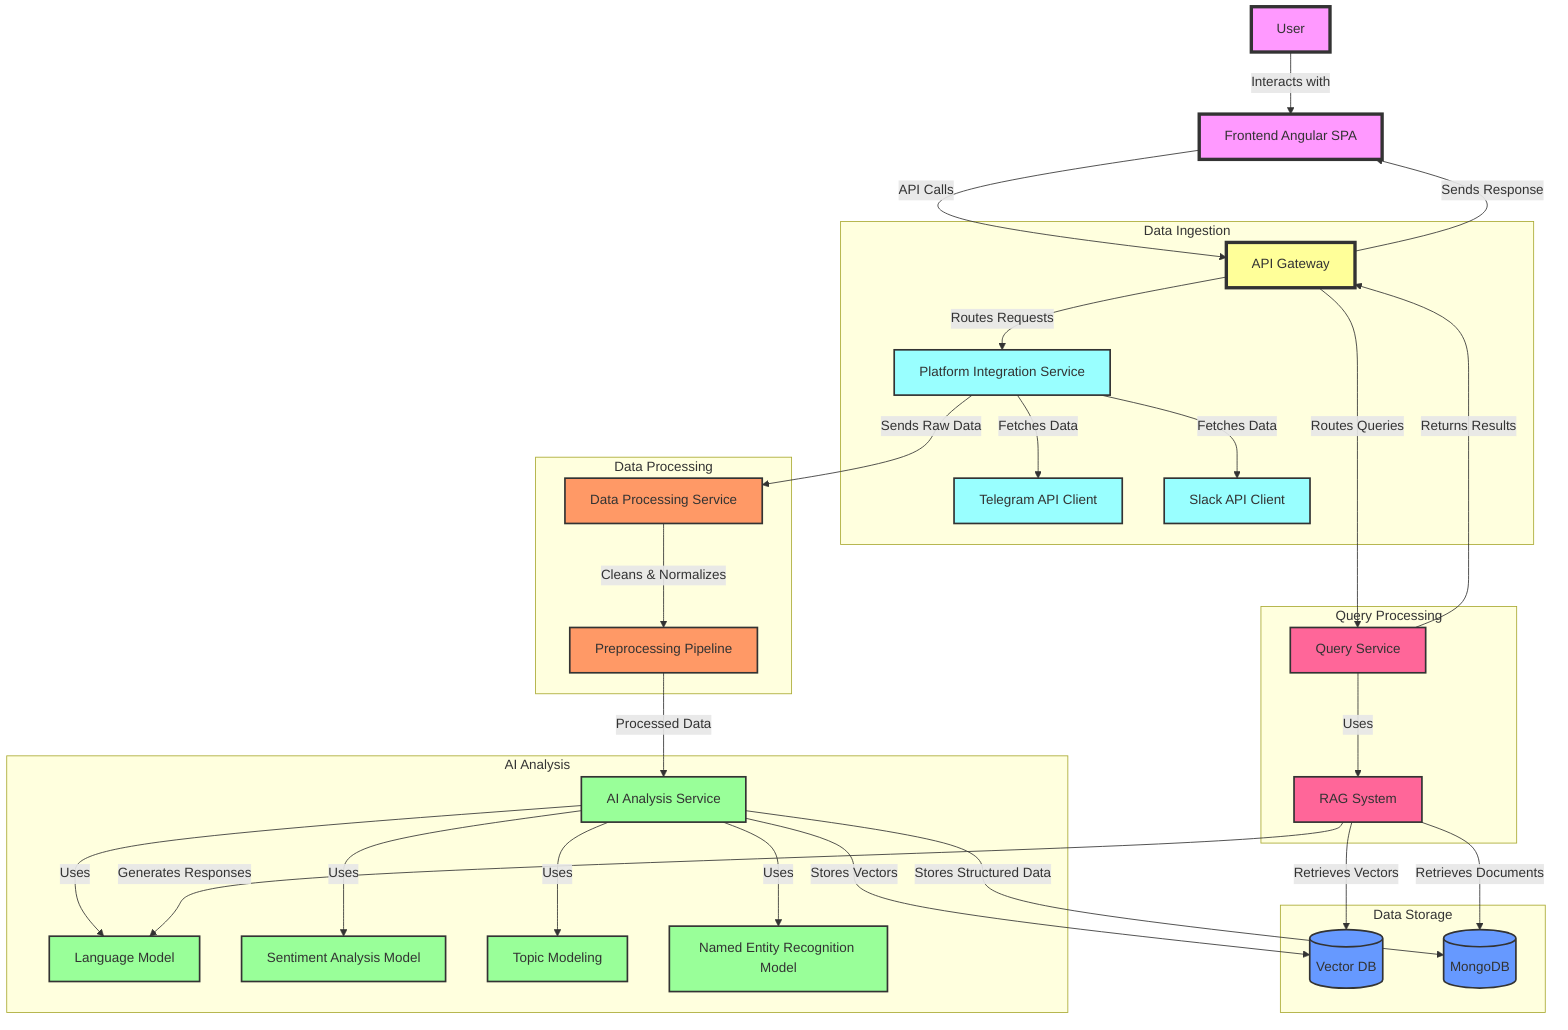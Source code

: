 graph TD
    U[User] -->|Interacts with| FE[Frontend Angular SPA]
    FE -->|API Calls| AG[API Gateway]
    
    subgraph "Data Ingestion"
        AG -->|Routes Requests| PIS[Platform Integration Service]
        PIS -->|Fetches Data| TC[Telegram API Client]
        PIS -->|Fetches Data| SC[Slack API Client]
    end
    
    subgraph "Data Processing"
        PIS -->|Sends Raw Data| DPS[Data Processing Service]
        DPS -->|Cleans & Normalizes| PP[Preprocessing Pipeline]
    end
    
    subgraph "AI Analysis"
        PP -->|Processed Data| AAS[AI Analysis Service]
        AAS -->|Uses| LLM[Language Model]
        AAS -->|Uses| SAM[Sentiment Analysis Model]
        AAS -->|Uses| TM[Topic Modeling]
        AAS -->|Uses| NER[Named Entity Recognition Model]
    end
    
    subgraph "Data Storage"
        AAS -->|Stores Vectors| VDB[(Vector DB)]
        AAS -->|Stores Structured Data| MDB[(MongoDB)]
    end
    
    subgraph "Query Processing"
        AG -->|Routes Queries| QS[Query Service]
        QS -->|Uses| RAG[RAG System]
        RAG -->|Retrieves Vectors| VDB
        RAG -->|Retrieves Documents| MDB
        RAG -->|Generates Responses| LLM
    end
    
    QS -->|Returns Results| AG
    AG -->|Sends Response| FE

    classDef userInterface fill:#f9f,stroke:#333,stroke-width:4px;
    classDef apiGateway fill:#ff9,stroke:#333,stroke-width:4px;
    classDef dataIngestion fill:#9ff,stroke:#333,stroke-width:2px;
    classDef dataProcessing fill:#f96,stroke:#333,stroke-width:2px;
    classDef aiAnalysis fill:#9f9,stroke:#333,stroke-width:2px;
    classDef dataStorage fill:#69f,stroke:#333,stroke-width:2px;
    classDef queryProcessing fill:#f69,stroke:#333,stroke-width:2px;
    
    class U,FE userInterface;
    class AG apiGateway;
    class PIS,TC,SC dataIngestion;
    class DPS,PP dataProcessing;
    class AAS,LLM,SAM,TM,NER aiAnalysis;
    class VDB,MDB dataStorage;
    class QS,RAG queryProcessing;